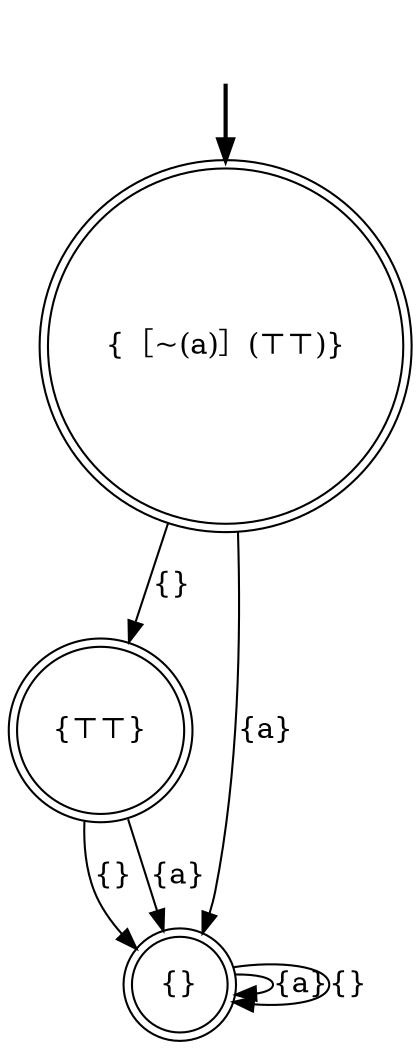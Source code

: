 digraph {
	fake0 [style=invisible]
	"{⊤⊤}" [shape=doublecircle]
	"{［~(a)］(⊤⊤)}" [root=true shape=doublecircle]
	"{}" [shape=doublecircle]
	fake0 -> "{［~(a)］(⊤⊤)}" [style=bold]
	"{}" -> "{}" [label="{a}"]
	"{}" -> "{}" [label="{}"]
	"{［~(a)］(⊤⊤)}" -> "{}" [label="{a}"]
	"{⊤⊤}" -> "{}" [label="{}"]
	"{⊤⊤}" -> "{}" [label="{a}"]
	"{［~(a)］(⊤⊤)}" -> "{⊤⊤}" [label="{}"]
}
